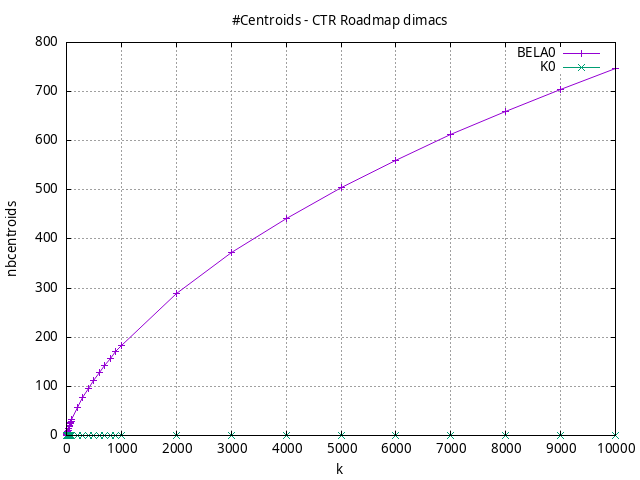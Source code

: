 #!/usr/bin/gnuplot
# -*- coding: utf-8 -*-
#
# results/roadmap/dimacs/CTR/USA-road-d.CTR.brute-force.nbcentroids.gnuplot
#
# Started on 01/09/2024 14:31:50
# Author: Carlos Linares López
set grid
set xlabel "k"
set ylabel "nbcentroids"

set title "#Centroids - CTR Roadmap dimacs"

set terminal png enhanced font "Ariel,10"
set output 'USA-road-d.CTR.brute-force.nbcentroids.png'

plot "-" title "BELA0"      with linesp, "-" title "K0"      with linesp

	1 1.0
	2 1.25
	3 1.64
	4 1.93
	5 2.47
	6 2.71
	7 3.16
	8 3.39
	9 4.02
	10 4.26
	20 7.8
	30 11.09
	40 14.41
	50 17.67
	60 20.49
	70 23.47
	80 26.29
	90 29.11
	100 31.78
	200 56.11
	300 76.6
	400 95.04
	500 111.84
	600 128.1
	700 143.21
	800 156.8
	900 170.77
	1000 183.15
	2000 288.8
	3000 372.57
	4000 441.89
	5000 505.04
	6000 560.66
	7000 613.24
	8000 660.51
	9000 704.38
	10000 746.12
end
	1 0.0
	2 0.0
	3 0.0
	4 0.0
	5 0.0
	6 0.0
	7 0.0
	8 0.0
	9 0.0
	10 0.0
	20 0.0
	30 0.0
	40 0.0
	50 0.0
	60 0.0
	70 0.0
	80 0.0
	90 0.0
	100 0.0
	200 0.0
	300 0.0
	400 0.0
	500 0.0
	600 0.0
	700 0.0
	800 0.0
	900 0.0
	1000 0.0
	2000 0.0
	3000 0.0
	4000 0.0
	5000 0.0
	6000 0.0
	7000 0.0
	8000 0.0
	9000 0.0
	10000 0.0
end
